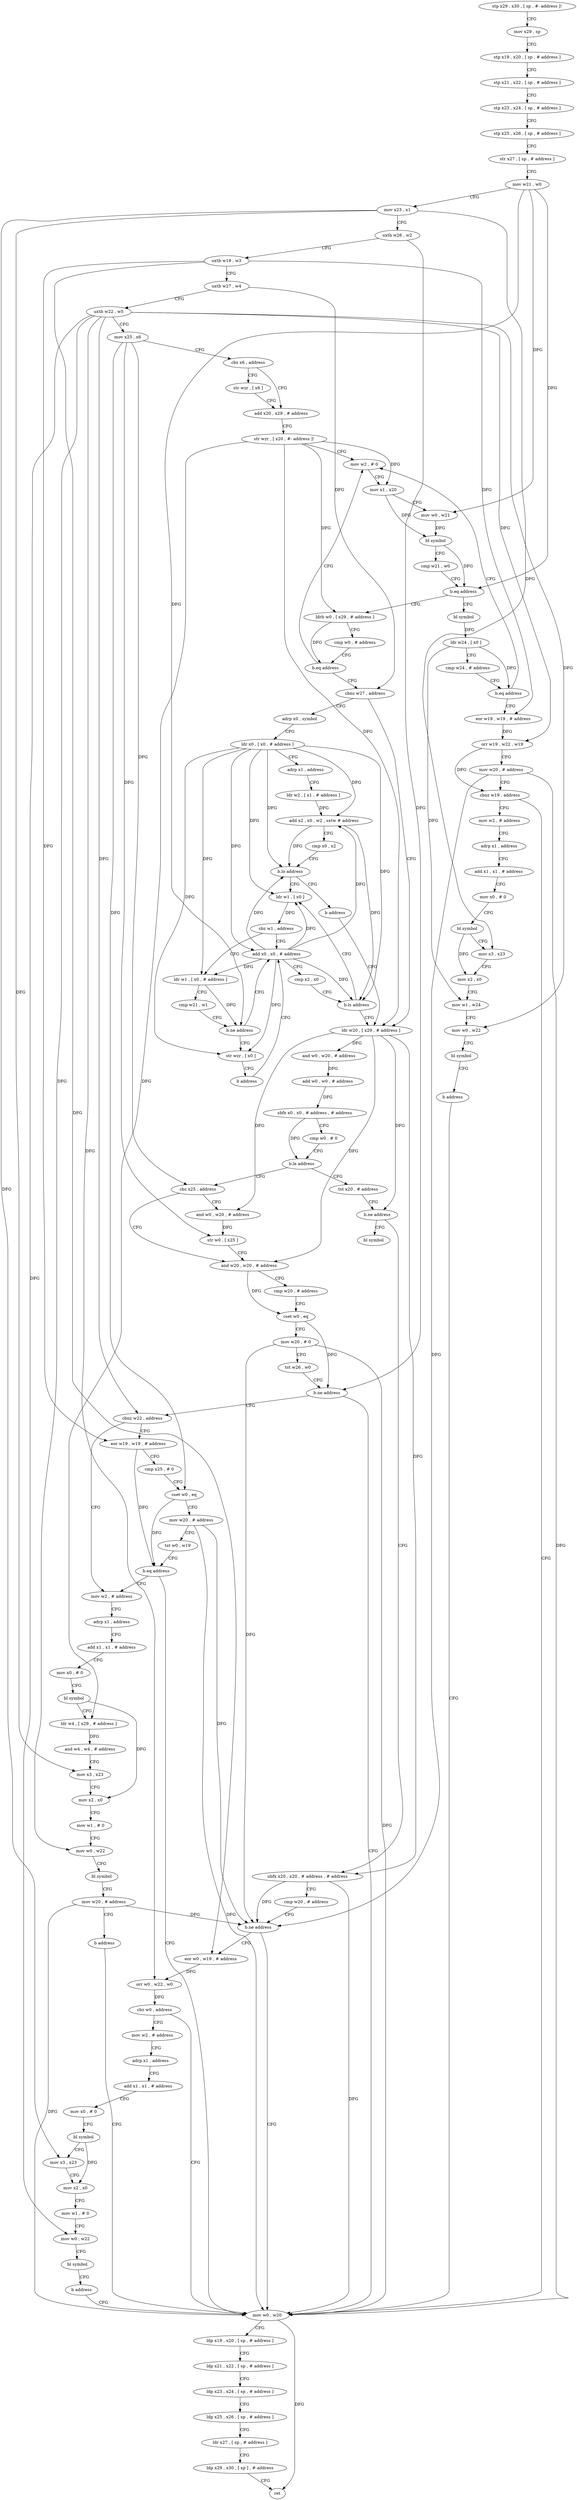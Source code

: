 digraph "func" {
"271780" [label = "stp x29 , x30 , [ sp , #- address ]!" ]
"271784" [label = "mov x29 , sp" ]
"271788" [label = "stp x19 , x20 , [ sp , # address ]" ]
"271792" [label = "stp x21 , x22 , [ sp , # address ]" ]
"271796" [label = "stp x23 , x24 , [ sp , # address ]" ]
"271800" [label = "stp x25 , x26 , [ sp , # address ]" ]
"271804" [label = "str x27 , [ sp , # address ]" ]
"271808" [label = "mov w21 , w0" ]
"271812" [label = "mov x23 , x1" ]
"271816" [label = "uxtb w26 , w2" ]
"271820" [label = "uxtb w19 , w3" ]
"271824" [label = "uxtb w27 , w4" ]
"271828" [label = "uxtb w22 , w5" ]
"271832" [label = "mov x25 , x6" ]
"271836" [label = "cbz x6 , address" ]
"271844" [label = "add x20 , x29 , # address" ]
"271840" [label = "str wzr , [ x6 ]" ]
"271848" [label = "str wzr , [ x20 , #- address ]!" ]
"271852" [label = "mov w2 , # 0" ]
"271984" [label = "ldrb w0 , [ x29 , # address ]" ]
"271988" [label = "cmp w0 , # address" ]
"271992" [label = "b.eq address" ]
"271996" [label = "cbnz w27 , address" ]
"271876" [label = "bl symbol" ]
"271880" [label = "ldr w24 , [ x0 ]" ]
"271884" [label = "cmp w24 , # address" ]
"271888" [label = "b.eq address" ]
"271892" [label = "eor w19 , w19 , # address" ]
"271856" [label = "mov x1 , x20" ]
"271860" [label = "mov w0 , w21" ]
"271864" [label = "bl symbol" ]
"271868" [label = "cmp w21 , w0" ]
"271872" [label = "b.eq address" ]
"272144" [label = "adrp x0 , symbol" ]
"272000" [label = "ldr w20 , [ x29 , # address ]" ]
"271896" [label = "orr w19 , w22 , w19" ]
"271900" [label = "mov w20 , # address" ]
"271904" [label = "cbnz w19 , address" ]
"271940" [label = "mov w2 , # address" ]
"271908" [label = "mov w0 , w20" ]
"272148" [label = "ldr x0 , [ x0 , # address ]" ]
"272152" [label = "adrp x1 , address" ]
"272156" [label = "ldr w2 , [ x1 , # address ]" ]
"272160" [label = "add x2 , x0 , w2 , sxtw # address" ]
"272164" [label = "cmp x0 , x2" ]
"272168" [label = "b.lo address" ]
"272188" [label = "ldr w1 , [ x0 ]" ]
"272172" [label = "b address" ]
"272004" [label = "and w0 , w20 , # address" ]
"272008" [label = "add w0 , w0 , # address" ]
"272012" [label = "sbfx x0 , x0 , # address , # address" ]
"272016" [label = "cmp w0 , # 0" ]
"272020" [label = "b.le address" ]
"272216" [label = "tst x20 , # address" ]
"272024" [label = "cbz x25 , address" ]
"271944" [label = "adrp x1 , address" ]
"271948" [label = "add x1 , x1 , # address" ]
"271952" [label = "mov x0 , # 0" ]
"271956" [label = "bl symbol" ]
"271960" [label = "mov x3 , x23" ]
"271964" [label = "mov x2 , x0" ]
"271968" [label = "mov w1 , w24" ]
"271972" [label = "mov w0 , w22" ]
"271976" [label = "bl symbol" ]
"271980" [label = "b address" ]
"271912" [label = "ldp x19 , x20 , [ sp , # address ]" ]
"271916" [label = "ldp x21 , x22 , [ sp , # address ]" ]
"271920" [label = "ldp x23 , x24 , [ sp , # address ]" ]
"271924" [label = "ldp x25 , x26 , [ sp , # address ]" ]
"271928" [label = "ldr x27 , [ sp , # address ]" ]
"271932" [label = "ldp x29 , x30 , [ sp ] , # address" ]
"271936" [label = "ret" ]
"272192" [label = "cbz w1 , address" ]
"272176" [label = "add x0 , x0 , # address" ]
"272196" [label = "ldr w1 , [ x0 , # address ]" ]
"272220" [label = "b.ne address" ]
"272292" [label = "bl symbol" ]
"272224" [label = "ubfx x20 , x20 , # address , # address" ]
"272036" [label = "and w20 , w20 , # address" ]
"272028" [label = "and w0 , w20 , # address" ]
"272180" [label = "cmp x2 , x0" ]
"272184" [label = "b.ls address" ]
"272200" [label = "cmp w21 , w1" ]
"272204" [label = "b.ne address" ]
"272208" [label = "str wzr , [ x0 ]" ]
"272228" [label = "cmp w20 , # address" ]
"272232" [label = "b.ne address" ]
"272236" [label = "eor w0 , w19 , # address" ]
"272040" [label = "cmp w20 , # address" ]
"272044" [label = "cset w0 , eq" ]
"272048" [label = "mov w20 , # 0" ]
"272052" [label = "tst w26 , w0" ]
"272056" [label = "b.ne address" ]
"272060" [label = "cbnz w22 , address" ]
"272032" [label = "str w0 , [ x25 ]" ]
"272212" [label = "b address" ]
"272240" [label = "orr w0 , w22 , w0" ]
"272244" [label = "cbz w0 , address" ]
"272248" [label = "mov w2 , # address" ]
"272088" [label = "mov w2 , # address" ]
"272064" [label = "eor w19 , w19 , # address" ]
"272252" [label = "adrp x1 , address" ]
"272256" [label = "add x1 , x1 , # address" ]
"272260" [label = "mov x0 , # 0" ]
"272264" [label = "bl symbol" ]
"272268" [label = "mov x3 , x23" ]
"272272" [label = "mov x2 , x0" ]
"272276" [label = "mov w1 , # 0" ]
"272280" [label = "mov w0 , w22" ]
"272284" [label = "bl symbol" ]
"272288" [label = "b address" ]
"272092" [label = "adrp x1 , address" ]
"272096" [label = "add x1 , x1 , # address" ]
"272100" [label = "mov x0 , # 0" ]
"272104" [label = "bl symbol" ]
"272108" [label = "ldr w4 , [ x29 , # address ]" ]
"272112" [label = "and w4 , w4 , # address" ]
"272116" [label = "mov x3 , x23" ]
"272120" [label = "mov x2 , x0" ]
"272124" [label = "mov w1 , # 0" ]
"272128" [label = "mov w0 , w22" ]
"272132" [label = "bl symbol" ]
"272136" [label = "mov w20 , # address" ]
"272140" [label = "b address" ]
"272068" [label = "cmp x25 , # 0" ]
"272072" [label = "cset w0 , eq" ]
"272076" [label = "mov w20 , # address" ]
"272080" [label = "tst w0 , w19" ]
"272084" [label = "b.eq address" ]
"271780" -> "271784" [ label = "CFG" ]
"271784" -> "271788" [ label = "CFG" ]
"271788" -> "271792" [ label = "CFG" ]
"271792" -> "271796" [ label = "CFG" ]
"271796" -> "271800" [ label = "CFG" ]
"271800" -> "271804" [ label = "CFG" ]
"271804" -> "271808" [ label = "CFG" ]
"271808" -> "271812" [ label = "CFG" ]
"271808" -> "271860" [ label = "DFG" ]
"271808" -> "271872" [ label = "DFG" ]
"271808" -> "272204" [ label = "DFG" ]
"271812" -> "271816" [ label = "CFG" ]
"271812" -> "271960" [ label = "DFG" ]
"271812" -> "272268" [ label = "DFG" ]
"271812" -> "272116" [ label = "DFG" ]
"271816" -> "271820" [ label = "CFG" ]
"271816" -> "272056" [ label = "DFG" ]
"271820" -> "271824" [ label = "CFG" ]
"271820" -> "271892" [ label = "DFG" ]
"271820" -> "272236" [ label = "DFG" ]
"271820" -> "272064" [ label = "DFG" ]
"271824" -> "271828" [ label = "CFG" ]
"271824" -> "271996" [ label = "DFG" ]
"271828" -> "271832" [ label = "CFG" ]
"271828" -> "271896" [ label = "DFG" ]
"271828" -> "271972" [ label = "DFG" ]
"271828" -> "272240" [ label = "DFG" ]
"271828" -> "272280" [ label = "DFG" ]
"271828" -> "272060" [ label = "DFG" ]
"271828" -> "272128" [ label = "DFG" ]
"271832" -> "271836" [ label = "CFG" ]
"271832" -> "272024" [ label = "DFG" ]
"271832" -> "272032" [ label = "DFG" ]
"271832" -> "272072" [ label = "DFG" ]
"271836" -> "271844" [ label = "CFG" ]
"271836" -> "271840" [ label = "CFG" ]
"271844" -> "271848" [ label = "CFG" ]
"271840" -> "271844" [ label = "CFG" ]
"271848" -> "271852" [ label = "CFG" ]
"271848" -> "271984" [ label = "DFG" ]
"271848" -> "272000" [ label = "DFG" ]
"271848" -> "272108" [ label = "DFG" ]
"271848" -> "271856" [ label = "DFG" ]
"271852" -> "271856" [ label = "CFG" ]
"271984" -> "271988" [ label = "CFG" ]
"271984" -> "271992" [ label = "DFG" ]
"271988" -> "271992" [ label = "CFG" ]
"271992" -> "271852" [ label = "CFG" ]
"271992" -> "271996" [ label = "CFG" ]
"271996" -> "272144" [ label = "CFG" ]
"271996" -> "272000" [ label = "CFG" ]
"271876" -> "271880" [ label = "DFG" ]
"271880" -> "271884" [ label = "CFG" ]
"271880" -> "271888" [ label = "DFG" ]
"271880" -> "271968" [ label = "DFG" ]
"271884" -> "271888" [ label = "CFG" ]
"271888" -> "271852" [ label = "CFG" ]
"271888" -> "271892" [ label = "CFG" ]
"271892" -> "271896" [ label = "DFG" ]
"271856" -> "271860" [ label = "CFG" ]
"271856" -> "271864" [ label = "DFG" ]
"271860" -> "271864" [ label = "DFG" ]
"271864" -> "271868" [ label = "CFG" ]
"271864" -> "271872" [ label = "DFG" ]
"271868" -> "271872" [ label = "CFG" ]
"271872" -> "271984" [ label = "CFG" ]
"271872" -> "271876" [ label = "CFG" ]
"272144" -> "272148" [ label = "CFG" ]
"272000" -> "272004" [ label = "DFG" ]
"272000" -> "272220" [ label = "DFG" ]
"272000" -> "272224" [ label = "DFG" ]
"272000" -> "272036" [ label = "DFG" ]
"272000" -> "272028" [ label = "DFG" ]
"271896" -> "271900" [ label = "CFG" ]
"271896" -> "271904" [ label = "DFG" ]
"271900" -> "271904" [ label = "CFG" ]
"271900" -> "271908" [ label = "DFG" ]
"271900" -> "272232" [ label = "DFG" ]
"271904" -> "271940" [ label = "CFG" ]
"271904" -> "271908" [ label = "CFG" ]
"271940" -> "271944" [ label = "CFG" ]
"271908" -> "271912" [ label = "CFG" ]
"271908" -> "271936" [ label = "DFG" ]
"272148" -> "272152" [ label = "CFG" ]
"272148" -> "272160" [ label = "DFG" ]
"272148" -> "272168" [ label = "DFG" ]
"272148" -> "272188" [ label = "DFG" ]
"272148" -> "272176" [ label = "DFG" ]
"272148" -> "272184" [ label = "DFG" ]
"272148" -> "272196" [ label = "DFG" ]
"272148" -> "272208" [ label = "DFG" ]
"272152" -> "272156" [ label = "CFG" ]
"272156" -> "272160" [ label = "DFG" ]
"272160" -> "272164" [ label = "CFG" ]
"272160" -> "272168" [ label = "DFG" ]
"272160" -> "272184" [ label = "DFG" ]
"272164" -> "272168" [ label = "CFG" ]
"272168" -> "272188" [ label = "CFG" ]
"272168" -> "272172" [ label = "CFG" ]
"272188" -> "272192" [ label = "DFG" ]
"272172" -> "272000" [ label = "CFG" ]
"272004" -> "272008" [ label = "DFG" ]
"272008" -> "272012" [ label = "DFG" ]
"272012" -> "272016" [ label = "CFG" ]
"272012" -> "272020" [ label = "DFG" ]
"272016" -> "272020" [ label = "CFG" ]
"272020" -> "272216" [ label = "CFG" ]
"272020" -> "272024" [ label = "CFG" ]
"272216" -> "272220" [ label = "CFG" ]
"272024" -> "272036" [ label = "CFG" ]
"272024" -> "272028" [ label = "CFG" ]
"271944" -> "271948" [ label = "CFG" ]
"271948" -> "271952" [ label = "CFG" ]
"271952" -> "271956" [ label = "CFG" ]
"271956" -> "271960" [ label = "CFG" ]
"271956" -> "271964" [ label = "DFG" ]
"271960" -> "271964" [ label = "CFG" ]
"271964" -> "271968" [ label = "CFG" ]
"271968" -> "271972" [ label = "CFG" ]
"271972" -> "271976" [ label = "CFG" ]
"271976" -> "271980" [ label = "CFG" ]
"271980" -> "271908" [ label = "CFG" ]
"271912" -> "271916" [ label = "CFG" ]
"271916" -> "271920" [ label = "CFG" ]
"271920" -> "271924" [ label = "CFG" ]
"271924" -> "271928" [ label = "CFG" ]
"271928" -> "271932" [ label = "CFG" ]
"271932" -> "271936" [ label = "CFG" ]
"272192" -> "272176" [ label = "CFG" ]
"272192" -> "272196" [ label = "CFG" ]
"272176" -> "272180" [ label = "CFG" ]
"272176" -> "272188" [ label = "DFG" ]
"272176" -> "272160" [ label = "DFG" ]
"272176" -> "272168" [ label = "DFG" ]
"272176" -> "272184" [ label = "DFG" ]
"272176" -> "272196" [ label = "DFG" ]
"272176" -> "272208" [ label = "DFG" ]
"272196" -> "272200" [ label = "CFG" ]
"272196" -> "272204" [ label = "DFG" ]
"272220" -> "272292" [ label = "CFG" ]
"272220" -> "272224" [ label = "CFG" ]
"272224" -> "272228" [ label = "CFG" ]
"272224" -> "271908" [ label = "DFG" ]
"272224" -> "272232" [ label = "DFG" ]
"272036" -> "272040" [ label = "CFG" ]
"272036" -> "272044" [ label = "DFG" ]
"272028" -> "272032" [ label = "DFG" ]
"272180" -> "272184" [ label = "CFG" ]
"272184" -> "272000" [ label = "CFG" ]
"272184" -> "272188" [ label = "CFG" ]
"272200" -> "272204" [ label = "CFG" ]
"272204" -> "272176" [ label = "CFG" ]
"272204" -> "272208" [ label = "CFG" ]
"272208" -> "272212" [ label = "CFG" ]
"272228" -> "272232" [ label = "CFG" ]
"272232" -> "271908" [ label = "CFG" ]
"272232" -> "272236" [ label = "CFG" ]
"272236" -> "272240" [ label = "DFG" ]
"272040" -> "272044" [ label = "CFG" ]
"272044" -> "272048" [ label = "CFG" ]
"272044" -> "272056" [ label = "DFG" ]
"272048" -> "272052" [ label = "CFG" ]
"272048" -> "271908" [ label = "DFG" ]
"272048" -> "272232" [ label = "DFG" ]
"272052" -> "272056" [ label = "CFG" ]
"272056" -> "271908" [ label = "CFG" ]
"272056" -> "272060" [ label = "CFG" ]
"272060" -> "272088" [ label = "CFG" ]
"272060" -> "272064" [ label = "CFG" ]
"272032" -> "272036" [ label = "CFG" ]
"272212" -> "272176" [ label = "CFG" ]
"272240" -> "272244" [ label = "DFG" ]
"272244" -> "271908" [ label = "CFG" ]
"272244" -> "272248" [ label = "CFG" ]
"272248" -> "272252" [ label = "CFG" ]
"272088" -> "272092" [ label = "CFG" ]
"272064" -> "272068" [ label = "CFG" ]
"272064" -> "272084" [ label = "DFG" ]
"272252" -> "272256" [ label = "CFG" ]
"272256" -> "272260" [ label = "CFG" ]
"272260" -> "272264" [ label = "CFG" ]
"272264" -> "272268" [ label = "CFG" ]
"272264" -> "272272" [ label = "DFG" ]
"272268" -> "272272" [ label = "CFG" ]
"272272" -> "272276" [ label = "CFG" ]
"272276" -> "272280" [ label = "CFG" ]
"272280" -> "272284" [ label = "CFG" ]
"272284" -> "272288" [ label = "CFG" ]
"272288" -> "271908" [ label = "CFG" ]
"272092" -> "272096" [ label = "CFG" ]
"272096" -> "272100" [ label = "CFG" ]
"272100" -> "272104" [ label = "CFG" ]
"272104" -> "272108" [ label = "CFG" ]
"272104" -> "272120" [ label = "DFG" ]
"272108" -> "272112" [ label = "DFG" ]
"272112" -> "272116" [ label = "CFG" ]
"272116" -> "272120" [ label = "CFG" ]
"272120" -> "272124" [ label = "CFG" ]
"272124" -> "272128" [ label = "CFG" ]
"272128" -> "272132" [ label = "CFG" ]
"272132" -> "272136" [ label = "CFG" ]
"272136" -> "272140" [ label = "CFG" ]
"272136" -> "271908" [ label = "DFG" ]
"272136" -> "272232" [ label = "DFG" ]
"272140" -> "271908" [ label = "CFG" ]
"272068" -> "272072" [ label = "CFG" ]
"272072" -> "272076" [ label = "CFG" ]
"272072" -> "272084" [ label = "DFG" ]
"272076" -> "272080" [ label = "CFG" ]
"272076" -> "271908" [ label = "DFG" ]
"272076" -> "272232" [ label = "DFG" ]
"272080" -> "272084" [ label = "CFG" ]
"272084" -> "271908" [ label = "CFG" ]
"272084" -> "272088" [ label = "CFG" ]
}
